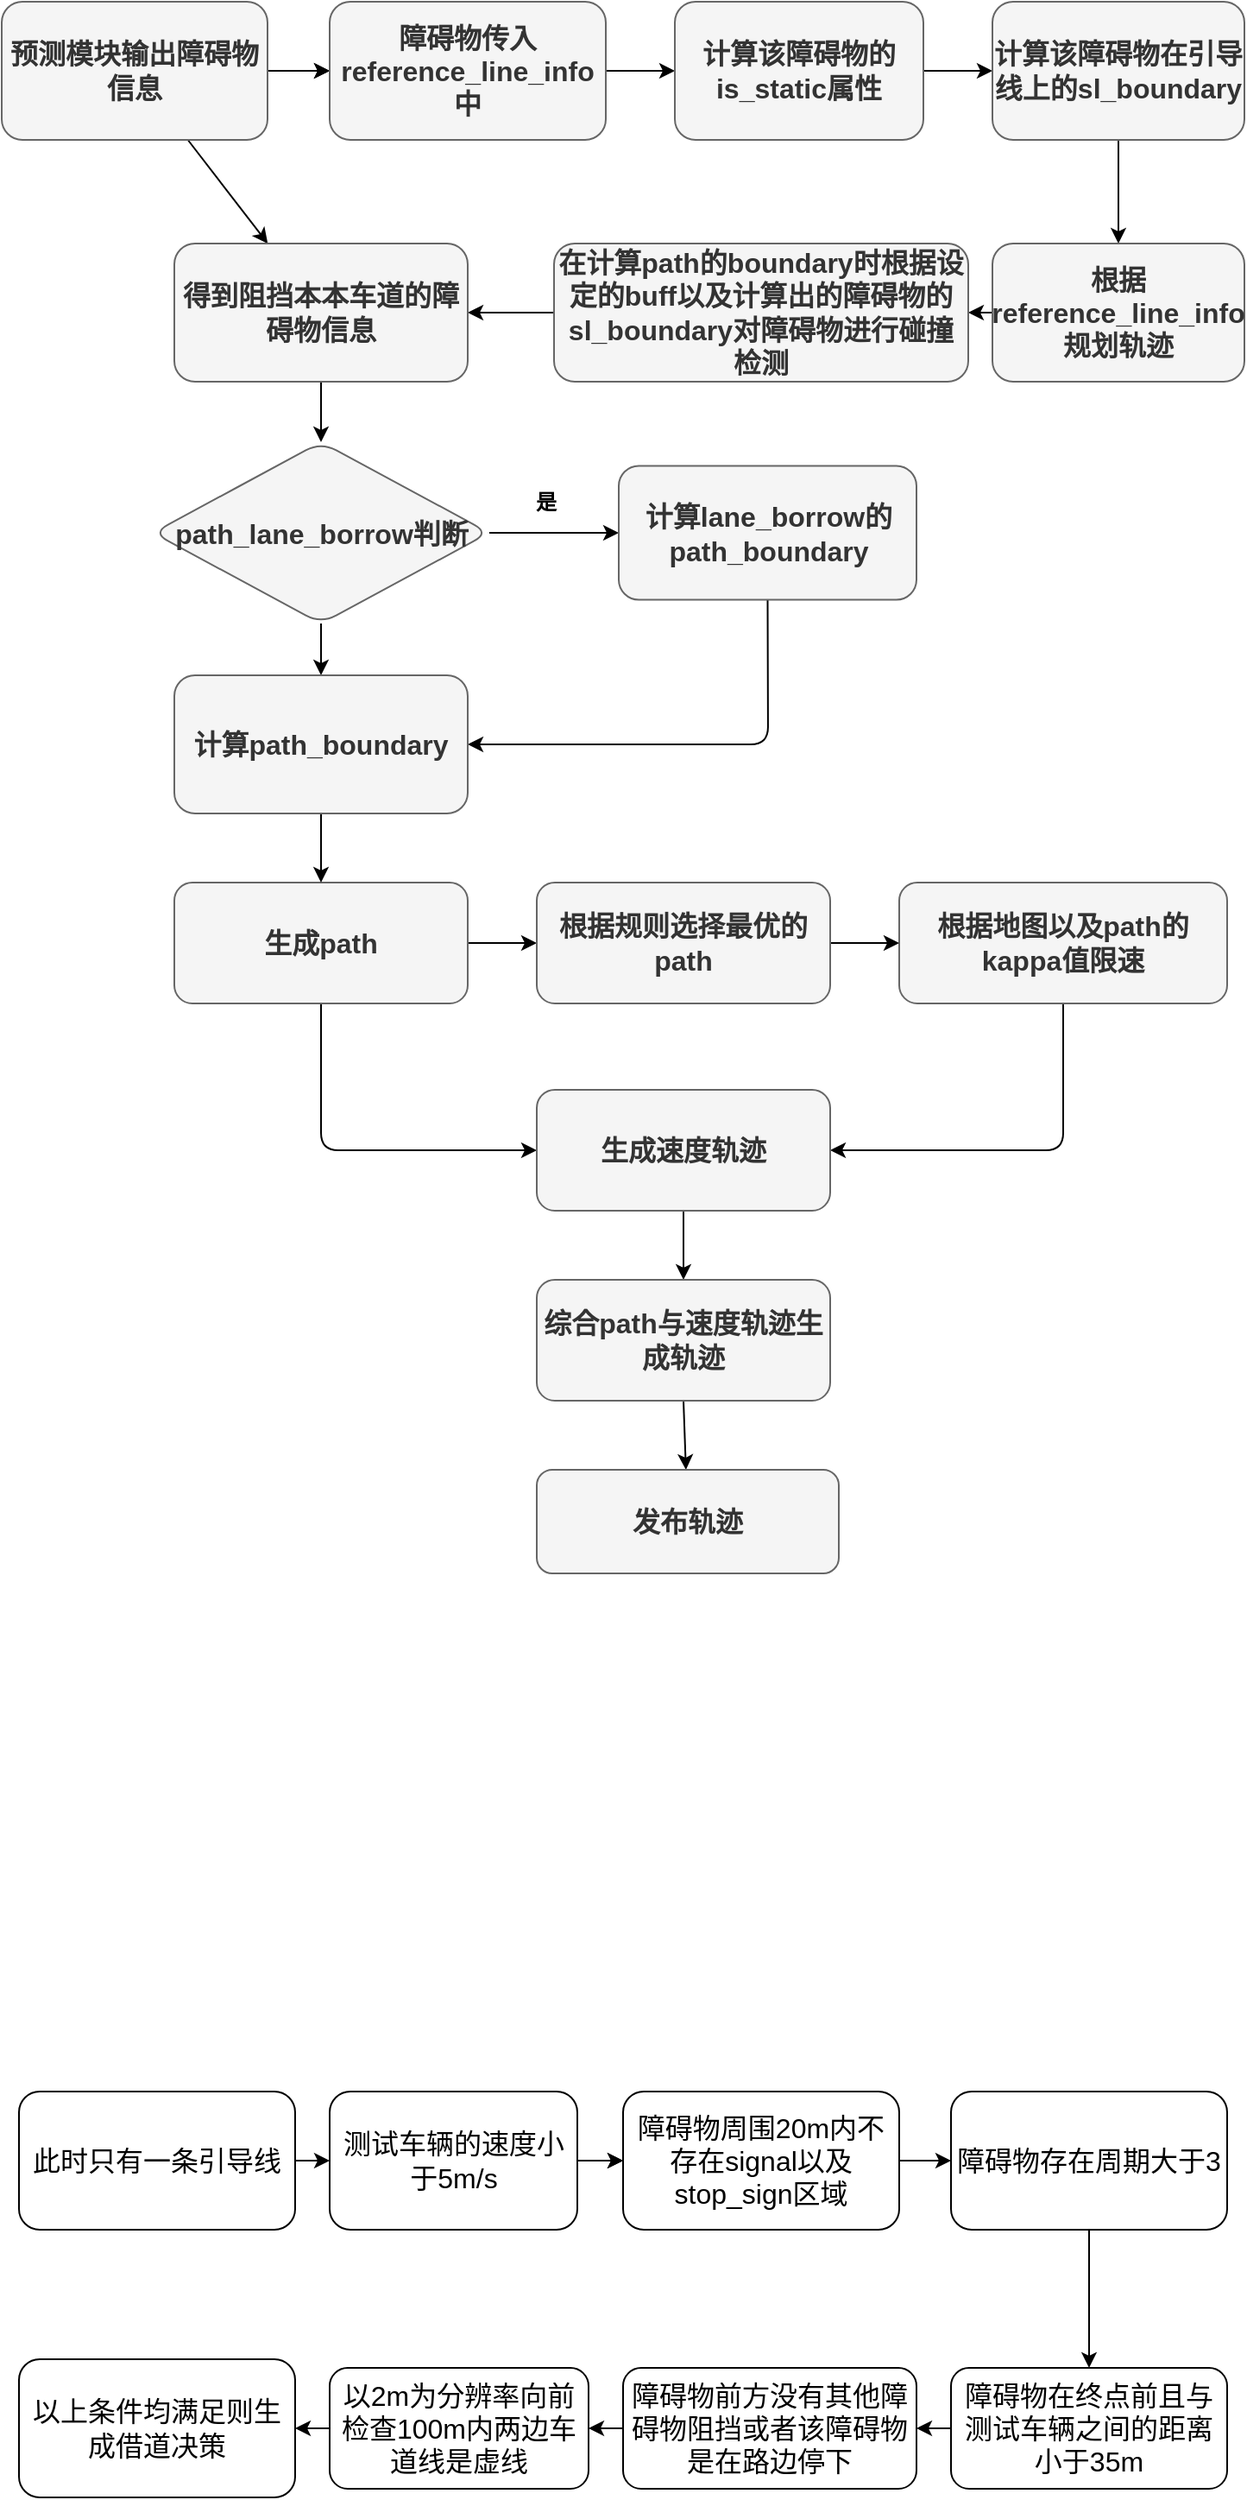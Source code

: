 <mxfile>
    <diagram id="BLybuQl3m39cjn3AlaCl" name="第 1 页">
        <mxGraphModel dx="1767" dy="1015" grid="1" gridSize="10" guides="1" tooltips="1" connect="1" arrows="1" fold="1" page="1" pageScale="1" pageWidth="827" pageHeight="1169" background="#FFFFFF" math="0" shadow="0">
            <root>
                <mxCell id="0"/>
                <mxCell id="1" parent="0"/>
                <mxCell id="26" style="edgeStyle=none;html=1;exitX=1;exitY=0.5;exitDx=0;exitDy=0;entryX=0;entryY=0.5;entryDx=0;entryDy=0;" edge="1" parent="1" source="2" target="3">
                    <mxGeometry relative="1" as="geometry"/>
                </mxCell>
                <mxCell id="64" value="" style="edgeStyle=none;html=1;fontFamily=Helvetica;fontSize=16;fontColor=#000000;" edge="1" parent="1" source="2" target="8">
                    <mxGeometry relative="1" as="geometry"/>
                </mxCell>
                <mxCell id="65" value="" style="edgeStyle=none;html=1;fontFamily=Helvetica;fontSize=16;fontColor=#000000;strokeColor=#000000;jumpSize=6;arcSize=20;" edge="1" parent="1" source="2" target="3">
                    <mxGeometry relative="1" as="geometry"/>
                </mxCell>
                <mxCell id="2" value="&lt;b&gt;&lt;font style=&quot;font-size: 16px&quot;&gt;预测模块输出障碍物信息&lt;/font&gt;&lt;/b&gt;" style="rounded=1;whiteSpace=wrap;html=1;fillColor=#f5f5f5;strokeColor=#666666;fontColor=#333333;" vertex="1" parent="1">
                    <mxGeometry x="50" y="90" width="154" height="80" as="geometry"/>
                </mxCell>
                <mxCell id="27" style="edgeStyle=none;html=1;exitX=1;exitY=0.5;exitDx=0;exitDy=0;fontSize=16;strokeColor=#000000;fontColor=#000000;arcSize=20;" edge="1" parent="1" source="3" target="4">
                    <mxGeometry relative="1" as="geometry"/>
                </mxCell>
                <mxCell id="3" value="&lt;font style=&quot;font-size: 16px&quot;&gt;&lt;b&gt;障碍物传入reference_line_info中&lt;/b&gt;&lt;/font&gt;" style="rounded=1;whiteSpace=wrap;html=1;fillColor=#f5f5f5;strokeColor=#666666;fontColor=#333333;" vertex="1" parent="1">
                    <mxGeometry x="240" y="90" width="160" height="80" as="geometry"/>
                </mxCell>
                <mxCell id="28" style="edgeStyle=none;html=1;exitX=1;exitY=0.5;exitDx=0;exitDy=0;entryX=0;entryY=0.5;entryDx=0;entryDy=0;fontSize=16;strokeColor=#000000;fontColor=#000000;arcSize=20;" edge="1" parent="1" source="4" target="5">
                    <mxGeometry relative="1" as="geometry"/>
                </mxCell>
                <mxCell id="4" value="&lt;font style=&quot;font-size: 16px&quot;&gt;&lt;b&gt;计算该障碍物的is_static属性&lt;/b&gt;&lt;/font&gt;" style="rounded=1;whiteSpace=wrap;html=1;fillColor=#f5f5f5;strokeColor=#666666;fontColor=#333333;" vertex="1" parent="1">
                    <mxGeometry x="440" y="90" width="144" height="80" as="geometry"/>
                </mxCell>
                <mxCell id="29" style="edgeStyle=none;html=1;exitX=0.5;exitY=1;exitDx=0;exitDy=0;entryX=0.5;entryY=0;entryDx=0;entryDy=0;fontSize=16;strokeColor=#000000;fontColor=#000000;arcSize=20;" edge="1" parent="1" source="5" target="6">
                    <mxGeometry relative="1" as="geometry"/>
                </mxCell>
                <mxCell id="5" value="&lt;font style=&quot;font-size: 16px&quot;&gt;&lt;b&gt;计算该障碍物在引导线上的sl_boundary&lt;/b&gt;&lt;/font&gt;" style="rounded=1;whiteSpace=wrap;html=1;fillColor=#f5f5f5;strokeColor=#666666;fontColor=#333333;" vertex="1" parent="1">
                    <mxGeometry x="624" y="90" width="146" height="80" as="geometry"/>
                </mxCell>
                <mxCell id="31" style="edgeStyle=none;html=1;exitX=0;exitY=0.5;exitDx=0;exitDy=0;entryX=1;entryY=0.5;entryDx=0;entryDy=0;fontSize=16;strokeColor=#000000;fontColor=#000000;arcSize=20;" edge="1" parent="1" source="6" target="7">
                    <mxGeometry relative="1" as="geometry"/>
                </mxCell>
                <mxCell id="6" value="&lt;font style=&quot;font-size: 16px&quot;&gt;&lt;b&gt;根据reference_line_info规划轨迹&lt;/b&gt;&lt;/font&gt;" style="rounded=1;whiteSpace=wrap;html=1;fillColor=#f5f5f5;strokeColor=#666666;fontColor=#333333;" vertex="1" parent="1">
                    <mxGeometry x="624" y="230" width="146" height="80" as="geometry"/>
                </mxCell>
                <mxCell id="32" style="edgeStyle=none;html=1;exitX=0;exitY=0.5;exitDx=0;exitDy=0;entryX=1;entryY=0.5;entryDx=0;entryDy=0;fontSize=16;strokeColor=#000000;fontColor=#000000;arcSize=20;" edge="1" parent="1" source="7" target="8">
                    <mxGeometry relative="1" as="geometry"/>
                </mxCell>
                <mxCell id="7" value="&lt;font style=&quot;font-size: 16px&quot;&gt;&lt;b&gt;在计算path的boundary时根据设定的buff以及计算出的障碍物的sl_boundary对障碍物进行碰撞检测&lt;/b&gt;&lt;/font&gt;" style="rounded=1;whiteSpace=wrap;html=1;fillColor=#f5f5f5;strokeColor=#666666;fontColor=#333333;" vertex="1" parent="1">
                    <mxGeometry x="370" y="230" width="240" height="80" as="geometry"/>
                </mxCell>
                <mxCell id="35" style="edgeStyle=none;html=1;exitX=0.5;exitY=1;exitDx=0;exitDy=0;entryX=0.5;entryY=0;entryDx=0;entryDy=0;fontSize=16;strokeColor=#000000;fontColor=#000000;arcSize=20;" edge="1" parent="1" source="8" target="10">
                    <mxGeometry relative="1" as="geometry"/>
                </mxCell>
                <mxCell id="8" value="&lt;font style=&quot;font-size: 16px&quot;&gt;&lt;b&gt;得到阻挡本本车道的障碍物信息&lt;/b&gt;&lt;/font&gt;" style="whiteSpace=wrap;html=1;rounded=1;fillColor=#f5f5f5;strokeColor=#666666;fontColor=#333333;" vertex="1" parent="1">
                    <mxGeometry x="150" y="230" width="170" height="80" as="geometry"/>
                </mxCell>
                <mxCell id="36" style="edgeStyle=none;html=1;exitX=1;exitY=0.5;exitDx=0;exitDy=0;fontSize=16;strokeColor=#000000;fontColor=#000000;arcSize=20;" edge="1" parent="1" source="10" target="20">
                    <mxGeometry relative="1" as="geometry"/>
                </mxCell>
                <mxCell id="67" value="" style="edgeStyle=none;jumpSize=6;html=1;fontFamily=Helvetica;fontSize=16;fontColor=#000000;strokeColor=#000000;" edge="1" parent="1" source="10" target="34">
                    <mxGeometry relative="1" as="geometry"/>
                </mxCell>
                <mxCell id="10" value="&lt;font style=&quot;font-size: 16px&quot;&gt;&lt;b&gt;path_lane_borrow判断&lt;/b&gt;&lt;/font&gt;" style="rhombus;whiteSpace=wrap;html=1;fontFamily=Helvetica;fontSize=12;fontColor=#333333;align=center;strokeColor=#666666;fillColor=#f5f5f5;rounded=1;" vertex="1" parent="1">
                    <mxGeometry x="137.5" y="345" width="195" height="105" as="geometry"/>
                </mxCell>
                <mxCell id="51" style="edgeStyle=none;html=1;exitX=1;exitY=0.5;exitDx=0;exitDy=0;entryX=0;entryY=0.5;entryDx=0;entryDy=0;strokeColor=#000000;" edge="1" parent="1" source="12" target="13">
                    <mxGeometry relative="1" as="geometry"/>
                </mxCell>
                <mxCell id="12" value="&lt;font style=&quot;font-size: 16px&quot;&gt;此时只有一条引导线&lt;/font&gt;" style="rounded=1;whiteSpace=wrap;html=1;" vertex="1" parent="1">
                    <mxGeometry x="60" y="1300" width="160" height="80" as="geometry"/>
                </mxCell>
                <mxCell id="52" style="edgeStyle=none;html=1;exitX=1;exitY=0.5;exitDx=0;exitDy=0;entryX=0;entryY=0.5;entryDx=0;entryDy=0;" edge="1" parent="1" source="13" target="14">
                    <mxGeometry relative="1" as="geometry"/>
                </mxCell>
                <mxCell id="68" value="" style="edgeStyle=none;jumpSize=6;html=1;fontFamily=Helvetica;fontSize=16;fontColor=#000000;strokeColor=#000000;" edge="1" parent="1" source="13" target="14">
                    <mxGeometry relative="1" as="geometry"/>
                </mxCell>
                <mxCell id="13" value="&lt;font style=&quot;font-size: 16px&quot;&gt;测试车辆的速度小于5m/s&lt;/font&gt;" style="rounded=1;whiteSpace=wrap;html=1;" vertex="1" parent="1">
                    <mxGeometry x="240" y="1300" width="143.5" height="80" as="geometry"/>
                </mxCell>
                <mxCell id="53" style="edgeStyle=none;html=1;exitX=1;exitY=0.5;exitDx=0;exitDy=0;entryX=0;entryY=0.5;entryDx=0;entryDy=0;fontSize=16;strokeColor=#000000;fontColor=#000000;arcSize=20;" edge="1" parent="1" source="14" target="15">
                    <mxGeometry relative="1" as="geometry"/>
                </mxCell>
                <mxCell id="14" value="&lt;font style=&quot;font-size: 16px&quot;&gt;障碍物周围20m内不存在signal以及stop_sign区域&lt;/font&gt;" style="rounded=1;whiteSpace=wrap;html=1;" vertex="1" parent="1">
                    <mxGeometry x="410" y="1300" width="160" height="80" as="geometry"/>
                </mxCell>
                <mxCell id="54" style="edgeStyle=none;html=1;exitX=0.5;exitY=1;exitDx=0;exitDy=0;entryX=0.5;entryY=0;entryDx=0;entryDy=0;fontSize=16;strokeColor=#000000;fontColor=#000000;arcSize=20;" edge="1" parent="1" source="15" target="16">
                    <mxGeometry relative="1" as="geometry"/>
                </mxCell>
                <mxCell id="15" value="&lt;font style=&quot;font-size: 16px&quot;&gt;障碍物存在周期大于3&lt;/font&gt;" style="rounded=1;whiteSpace=wrap;html=1;" vertex="1" parent="1">
                    <mxGeometry x="600" y="1300" width="160" height="80" as="geometry"/>
                </mxCell>
                <mxCell id="55" style="edgeStyle=none;html=1;exitX=0;exitY=0.5;exitDx=0;exitDy=0;entryX=1;entryY=0.5;entryDx=0;entryDy=0;fontSize=16;strokeColor=#000000;fontColor=#000000;arcSize=20;" edge="1" parent="1" source="16" target="17">
                    <mxGeometry relative="1" as="geometry"/>
                </mxCell>
                <mxCell id="16" value="&lt;font style=&quot;font-size: 16px&quot;&gt;障碍物在终点前且与测试车辆之间的距离小于35m&lt;/font&gt;" style="rounded=1;whiteSpace=wrap;html=1;" vertex="1" parent="1">
                    <mxGeometry x="600" y="1460" width="160" height="70" as="geometry"/>
                </mxCell>
                <mxCell id="56" style="edgeStyle=none;html=1;exitX=0;exitY=0.5;exitDx=0;exitDy=0;entryX=1;entryY=0.5;entryDx=0;entryDy=0;fontSize=16;strokeColor=#000000;fontColor=#000000;arcSize=20;" edge="1" parent="1" source="17" target="18">
                    <mxGeometry relative="1" as="geometry"/>
                </mxCell>
                <mxCell id="17" value="&lt;font style=&quot;font-size: 16px&quot;&gt;障碍物前方没有其他障碍物阻挡或者该障碍物是在路边停下&lt;/font&gt;" style="rounded=1;whiteSpace=wrap;html=1;" vertex="1" parent="1">
                    <mxGeometry x="410" y="1460" width="170" height="70" as="geometry"/>
                </mxCell>
                <mxCell id="57" style="edgeStyle=none;html=1;exitX=0;exitY=0.5;exitDx=0;exitDy=0;entryX=1;entryY=0.5;entryDx=0;entryDy=0;fontSize=16;strokeColor=#000000;fontColor=#000000;arcSize=20;" edge="1" parent="1" source="18" target="19">
                    <mxGeometry relative="1" as="geometry"/>
                </mxCell>
                <mxCell id="18" value="&lt;font style=&quot;font-size: 16px&quot;&gt;以2m为分辨率向前检查100m内两边车道线是虚线&lt;/font&gt;" style="rounded=1;whiteSpace=wrap;html=1;" vertex="1" parent="1">
                    <mxGeometry x="240" y="1460" width="150" height="70" as="geometry"/>
                </mxCell>
                <mxCell id="19" value="&lt;font style=&quot;font-size: 16px&quot;&gt;以上条件均满足则生成借道决策&lt;/font&gt;" style="rounded=1;whiteSpace=wrap;html=1;" vertex="1" parent="1">
                    <mxGeometry x="60" y="1455" width="160" height="80" as="geometry"/>
                </mxCell>
                <mxCell id="38" style="edgeStyle=none;html=1;exitX=0.5;exitY=1;exitDx=0;exitDy=0;entryX=1;entryY=0.5;entryDx=0;entryDy=0;fontSize=16;strokeColor=#000000;fontColor=#000000;arcSize=20;" edge="1" parent="1" source="20" target="34">
                    <mxGeometry relative="1" as="geometry">
                        <Array as="points">
                            <mxPoint x="494" y="520"/>
                        </Array>
                    </mxGeometry>
                </mxCell>
                <mxCell id="20" value="&lt;font style=&quot;font-size: 16px&quot;&gt;&lt;b&gt;计算lane_borrow的path_boundary&lt;/b&gt;&lt;/font&gt;" style="rounded=1;whiteSpace=wrap;html=1;fillColor=#f5f5f5;strokeColor=#666666;fontColor=#333333;" vertex="1" parent="1">
                    <mxGeometry x="407.5" y="358.75" width="172.5" height="77.5" as="geometry"/>
                </mxCell>
                <mxCell id="58" style="edgeStyle=none;html=1;exitX=1;exitY=0.5;exitDx=0;exitDy=0;entryX=0;entryY=0.5;entryDx=0;entryDy=0;fontFamily=Helvetica;fontSize=16;fontColor=#000000;strokeColor=#000000;arcSize=20;" edge="1" parent="1" source="21" target="39">
                    <mxGeometry relative="1" as="geometry"/>
                </mxCell>
                <mxCell id="60" style="edgeStyle=none;html=1;exitX=0.5;exitY=1;exitDx=0;exitDy=0;entryX=0;entryY=0.5;entryDx=0;entryDy=0;fontFamily=Helvetica;fontSize=16;fontColor=#000000;strokeColor=#000000;arcSize=20;" edge="1" parent="1" source="21" target="23">
                    <mxGeometry relative="1" as="geometry">
                        <Array as="points">
                            <mxPoint x="235" y="755"/>
                        </Array>
                    </mxGeometry>
                </mxCell>
                <mxCell id="21" value="&lt;font style=&quot;font-size: 16px&quot;&gt;&lt;b&gt;生成path&lt;/b&gt;&lt;/font&gt;" style="rounded=1;whiteSpace=wrap;html=1;fillColor=#f5f5f5;strokeColor=#666666;fontColor=#333333;" vertex="1" parent="1">
                    <mxGeometry x="150" y="600" width="170" height="70" as="geometry"/>
                </mxCell>
                <mxCell id="59" style="edgeStyle=none;html=1;exitX=0.5;exitY=1;exitDx=0;exitDy=0;entryX=1;entryY=0.5;entryDx=0;entryDy=0;fontFamily=Helvetica;fontSize=16;fontColor=#000000;strokeColor=#000000;arcSize=20;" edge="1" parent="1" source="22" target="23">
                    <mxGeometry relative="1" as="geometry">
                        <Array as="points">
                            <mxPoint x="665" y="755"/>
                        </Array>
                    </mxGeometry>
                </mxCell>
                <mxCell id="22" value="&lt;font style=&quot;font-size: 16px&quot;&gt;&lt;b&gt;根据地图以及path的kappa值限速&lt;/b&gt;&lt;/font&gt;" style="rounded=1;whiteSpace=wrap;html=1;fillColor=#f5f5f5;strokeColor=#666666;fontColor=#333333;" vertex="1" parent="1">
                    <mxGeometry x="570" y="600" width="190" height="70" as="geometry"/>
                </mxCell>
                <mxCell id="61" style="edgeStyle=none;html=1;exitX=0.5;exitY=1;exitDx=0;exitDy=0;fontFamily=Helvetica;fontSize=16;fontColor=#000000;strokeColor=#000000;arcSize=20;" edge="1" parent="1" source="23" target="24">
                    <mxGeometry relative="1" as="geometry"/>
                </mxCell>
                <mxCell id="23" value="&lt;font style=&quot;font-size: 16px&quot;&gt;&lt;b&gt;生成速度轨迹&lt;/b&gt;&lt;/font&gt;" style="rounded=1;whiteSpace=wrap;html=1;fillColor=#f5f5f5;strokeColor=#666666;fontColor=#333333;" vertex="1" parent="1">
                    <mxGeometry x="360" y="720" width="170" height="70" as="geometry"/>
                </mxCell>
                <mxCell id="62" style="edgeStyle=none;html=1;exitX=0.5;exitY=1;exitDx=0;exitDy=0;fontFamily=Helvetica;fontSize=16;fontColor=#000000;strokeColor=#000000;arcSize=20;" edge="1" parent="1" source="24" target="25">
                    <mxGeometry relative="1" as="geometry"/>
                </mxCell>
                <mxCell id="24" value="&lt;font style=&quot;font-size: 16px&quot;&gt;&lt;b&gt;综合path与速度轨迹生成轨迹&lt;/b&gt;&lt;/font&gt;" style="rounded=1;whiteSpace=wrap;html=1;fillColor=#f5f5f5;strokeColor=#666666;fontColor=#333333;" vertex="1" parent="1">
                    <mxGeometry x="360" y="830" width="170" height="70" as="geometry"/>
                </mxCell>
                <mxCell id="25" value="&lt;font style=&quot;font-size: 16px&quot;&gt;&lt;b&gt;发布轨迹&lt;/b&gt;&lt;/font&gt;" style="rounded=1;whiteSpace=wrap;html=1;fillColor=#f5f5f5;strokeColor=#666666;fontColor=#333333;" vertex="1" parent="1">
                    <mxGeometry x="360" y="940" width="175" height="60" as="geometry"/>
                </mxCell>
                <mxCell id="63" style="edgeStyle=none;html=1;exitX=0.5;exitY=1;exitDx=0;exitDy=0;fontFamily=Helvetica;fontSize=16;fontColor=#000000;strokeColor=#000000;arcSize=20;" edge="1" parent="1" source="34" target="21">
                    <mxGeometry relative="1" as="geometry"/>
                </mxCell>
                <mxCell id="34" value="&lt;font style=&quot;font-size: 16px&quot;&gt;&lt;b&gt;计算path_boundary&lt;/b&gt;&lt;/font&gt;" style="rounded=1;whiteSpace=wrap;html=1;fillColor=#f5f5f5;strokeColor=#666666;fontColor=#333333;" vertex="1" parent="1">
                    <mxGeometry x="150" y="480" width="170" height="80" as="geometry"/>
                </mxCell>
                <mxCell id="43" style="edgeStyle=none;html=1;exitX=1;exitY=0.5;exitDx=0;exitDy=0;entryX=0;entryY=0.5;entryDx=0;entryDy=0;fontSize=16;strokeColor=#000000;fontColor=#000000;arcSize=20;" edge="1" parent="1" source="39" target="22">
                    <mxGeometry relative="1" as="geometry"/>
                </mxCell>
                <mxCell id="39" value="&lt;font style=&quot;font-size: 16px&quot;&gt;&lt;b&gt;根据规则选择最优的path&lt;/b&gt;&lt;/font&gt;" style="rounded=1;whiteSpace=wrap;html=1;fillColor=#f5f5f5;strokeColor=#666666;fontColor=#333333;" vertex="1" parent="1">
                    <mxGeometry x="360" y="600" width="170" height="70" as="geometry"/>
                </mxCell>
                <mxCell id="49" value="&lt;b&gt;&lt;font color=&quot;#000000&quot;&gt;是&lt;/font&gt;&lt;/b&gt;" style="text;html=1;resizable=0;autosize=1;align=center;verticalAlign=middle;points=[];fillColor=none;strokeColor=none;rounded=0;" vertex="1" parent="1">
                    <mxGeometry x="350" y="370" width="30" height="20" as="geometry"/>
                </mxCell>
            </root>
        </mxGraphModel>
    </diagram>
</mxfile>